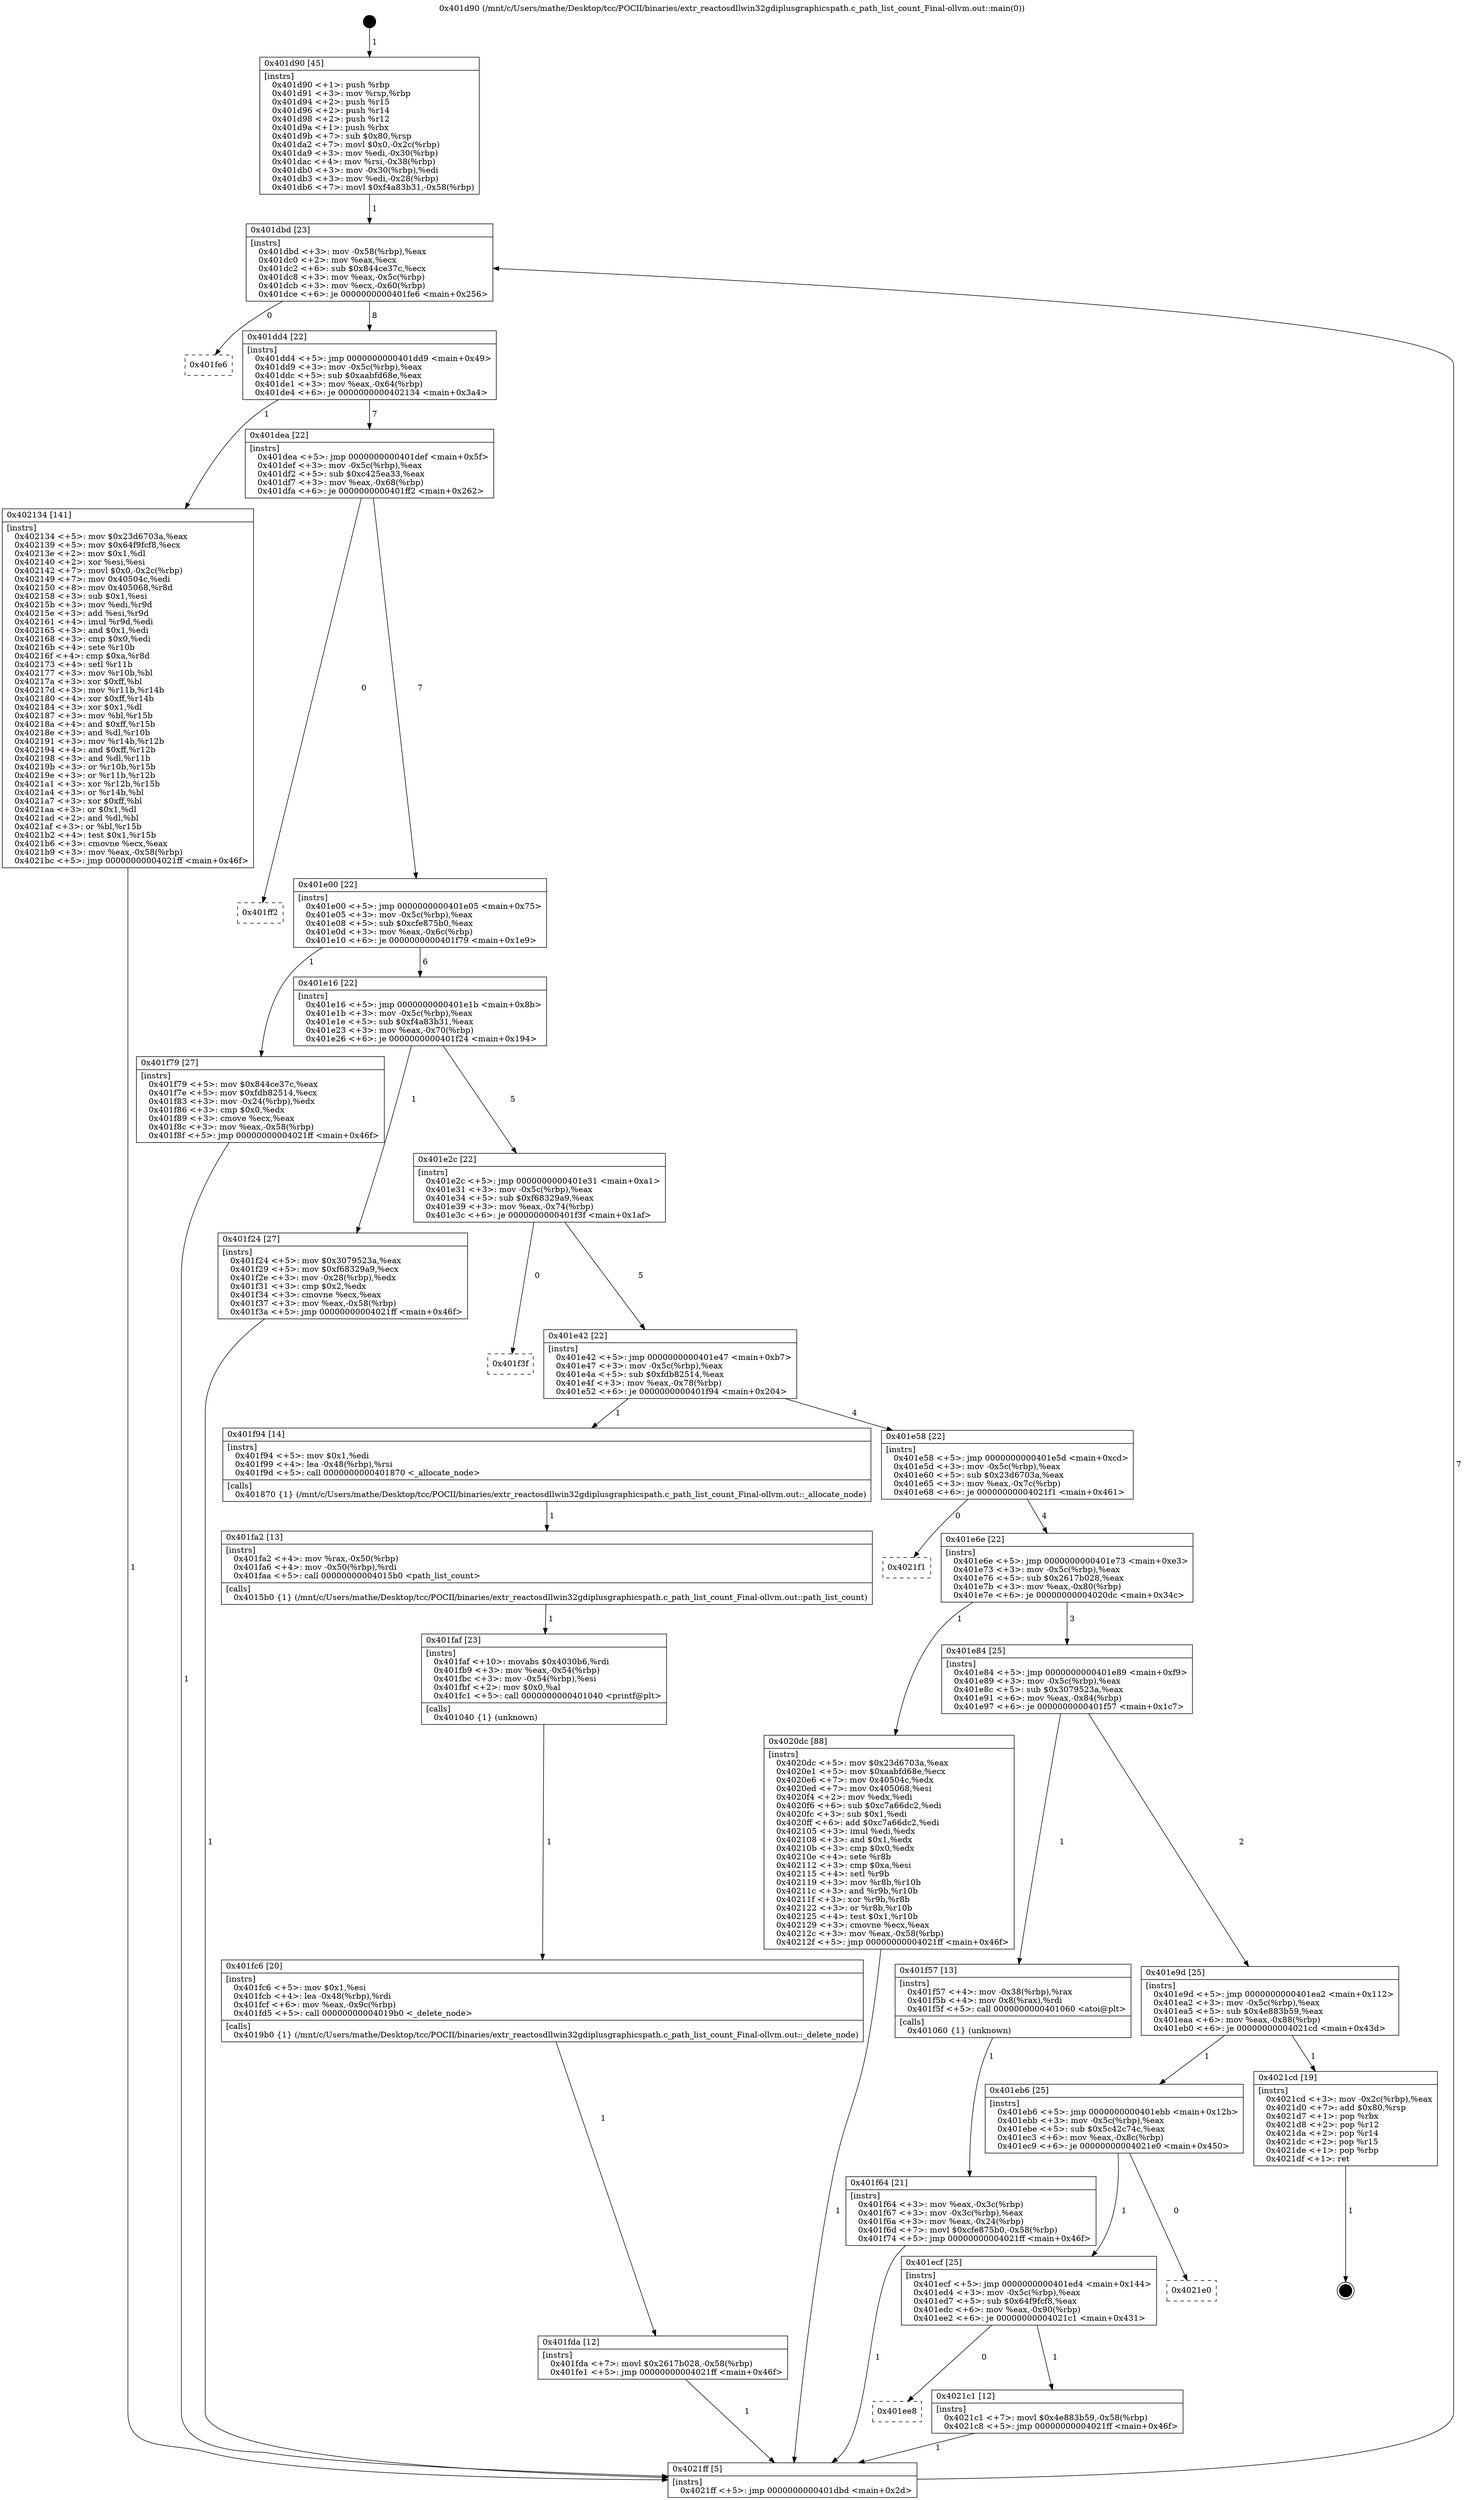 digraph "0x401d90" {
  label = "0x401d90 (/mnt/c/Users/mathe/Desktop/tcc/POCII/binaries/extr_reactosdllwin32gdiplusgraphicspath.c_path_list_count_Final-ollvm.out::main(0))"
  labelloc = "t"
  node[shape=record]

  Entry [label="",width=0.3,height=0.3,shape=circle,fillcolor=black,style=filled]
  "0x401dbd" [label="{
     0x401dbd [23]\l
     | [instrs]\l
     &nbsp;&nbsp;0x401dbd \<+3\>: mov -0x58(%rbp),%eax\l
     &nbsp;&nbsp;0x401dc0 \<+2\>: mov %eax,%ecx\l
     &nbsp;&nbsp;0x401dc2 \<+6\>: sub $0x844ce37c,%ecx\l
     &nbsp;&nbsp;0x401dc8 \<+3\>: mov %eax,-0x5c(%rbp)\l
     &nbsp;&nbsp;0x401dcb \<+3\>: mov %ecx,-0x60(%rbp)\l
     &nbsp;&nbsp;0x401dce \<+6\>: je 0000000000401fe6 \<main+0x256\>\l
  }"]
  "0x401fe6" [label="{
     0x401fe6\l
  }", style=dashed]
  "0x401dd4" [label="{
     0x401dd4 [22]\l
     | [instrs]\l
     &nbsp;&nbsp;0x401dd4 \<+5\>: jmp 0000000000401dd9 \<main+0x49\>\l
     &nbsp;&nbsp;0x401dd9 \<+3\>: mov -0x5c(%rbp),%eax\l
     &nbsp;&nbsp;0x401ddc \<+5\>: sub $0xaabfd68e,%eax\l
     &nbsp;&nbsp;0x401de1 \<+3\>: mov %eax,-0x64(%rbp)\l
     &nbsp;&nbsp;0x401de4 \<+6\>: je 0000000000402134 \<main+0x3a4\>\l
  }"]
  Exit [label="",width=0.3,height=0.3,shape=circle,fillcolor=black,style=filled,peripheries=2]
  "0x402134" [label="{
     0x402134 [141]\l
     | [instrs]\l
     &nbsp;&nbsp;0x402134 \<+5\>: mov $0x23d6703a,%eax\l
     &nbsp;&nbsp;0x402139 \<+5\>: mov $0x64f9fcf8,%ecx\l
     &nbsp;&nbsp;0x40213e \<+2\>: mov $0x1,%dl\l
     &nbsp;&nbsp;0x402140 \<+2\>: xor %esi,%esi\l
     &nbsp;&nbsp;0x402142 \<+7\>: movl $0x0,-0x2c(%rbp)\l
     &nbsp;&nbsp;0x402149 \<+7\>: mov 0x40504c,%edi\l
     &nbsp;&nbsp;0x402150 \<+8\>: mov 0x405068,%r8d\l
     &nbsp;&nbsp;0x402158 \<+3\>: sub $0x1,%esi\l
     &nbsp;&nbsp;0x40215b \<+3\>: mov %edi,%r9d\l
     &nbsp;&nbsp;0x40215e \<+3\>: add %esi,%r9d\l
     &nbsp;&nbsp;0x402161 \<+4\>: imul %r9d,%edi\l
     &nbsp;&nbsp;0x402165 \<+3\>: and $0x1,%edi\l
     &nbsp;&nbsp;0x402168 \<+3\>: cmp $0x0,%edi\l
     &nbsp;&nbsp;0x40216b \<+4\>: sete %r10b\l
     &nbsp;&nbsp;0x40216f \<+4\>: cmp $0xa,%r8d\l
     &nbsp;&nbsp;0x402173 \<+4\>: setl %r11b\l
     &nbsp;&nbsp;0x402177 \<+3\>: mov %r10b,%bl\l
     &nbsp;&nbsp;0x40217a \<+3\>: xor $0xff,%bl\l
     &nbsp;&nbsp;0x40217d \<+3\>: mov %r11b,%r14b\l
     &nbsp;&nbsp;0x402180 \<+4\>: xor $0xff,%r14b\l
     &nbsp;&nbsp;0x402184 \<+3\>: xor $0x1,%dl\l
     &nbsp;&nbsp;0x402187 \<+3\>: mov %bl,%r15b\l
     &nbsp;&nbsp;0x40218a \<+4\>: and $0xff,%r15b\l
     &nbsp;&nbsp;0x40218e \<+3\>: and %dl,%r10b\l
     &nbsp;&nbsp;0x402191 \<+3\>: mov %r14b,%r12b\l
     &nbsp;&nbsp;0x402194 \<+4\>: and $0xff,%r12b\l
     &nbsp;&nbsp;0x402198 \<+3\>: and %dl,%r11b\l
     &nbsp;&nbsp;0x40219b \<+3\>: or %r10b,%r15b\l
     &nbsp;&nbsp;0x40219e \<+3\>: or %r11b,%r12b\l
     &nbsp;&nbsp;0x4021a1 \<+3\>: xor %r12b,%r15b\l
     &nbsp;&nbsp;0x4021a4 \<+3\>: or %r14b,%bl\l
     &nbsp;&nbsp;0x4021a7 \<+3\>: xor $0xff,%bl\l
     &nbsp;&nbsp;0x4021aa \<+3\>: or $0x1,%dl\l
     &nbsp;&nbsp;0x4021ad \<+2\>: and %dl,%bl\l
     &nbsp;&nbsp;0x4021af \<+3\>: or %bl,%r15b\l
     &nbsp;&nbsp;0x4021b2 \<+4\>: test $0x1,%r15b\l
     &nbsp;&nbsp;0x4021b6 \<+3\>: cmovne %ecx,%eax\l
     &nbsp;&nbsp;0x4021b9 \<+3\>: mov %eax,-0x58(%rbp)\l
     &nbsp;&nbsp;0x4021bc \<+5\>: jmp 00000000004021ff \<main+0x46f\>\l
  }"]
  "0x401dea" [label="{
     0x401dea [22]\l
     | [instrs]\l
     &nbsp;&nbsp;0x401dea \<+5\>: jmp 0000000000401def \<main+0x5f\>\l
     &nbsp;&nbsp;0x401def \<+3\>: mov -0x5c(%rbp),%eax\l
     &nbsp;&nbsp;0x401df2 \<+5\>: sub $0xc425ea33,%eax\l
     &nbsp;&nbsp;0x401df7 \<+3\>: mov %eax,-0x68(%rbp)\l
     &nbsp;&nbsp;0x401dfa \<+6\>: je 0000000000401ff2 \<main+0x262\>\l
  }"]
  "0x401ee8" [label="{
     0x401ee8\l
  }", style=dashed]
  "0x401ff2" [label="{
     0x401ff2\l
  }", style=dashed]
  "0x401e00" [label="{
     0x401e00 [22]\l
     | [instrs]\l
     &nbsp;&nbsp;0x401e00 \<+5\>: jmp 0000000000401e05 \<main+0x75\>\l
     &nbsp;&nbsp;0x401e05 \<+3\>: mov -0x5c(%rbp),%eax\l
     &nbsp;&nbsp;0x401e08 \<+5\>: sub $0xcfe875b0,%eax\l
     &nbsp;&nbsp;0x401e0d \<+3\>: mov %eax,-0x6c(%rbp)\l
     &nbsp;&nbsp;0x401e10 \<+6\>: je 0000000000401f79 \<main+0x1e9\>\l
  }"]
  "0x4021c1" [label="{
     0x4021c1 [12]\l
     | [instrs]\l
     &nbsp;&nbsp;0x4021c1 \<+7\>: movl $0x4e883b59,-0x58(%rbp)\l
     &nbsp;&nbsp;0x4021c8 \<+5\>: jmp 00000000004021ff \<main+0x46f\>\l
  }"]
  "0x401f79" [label="{
     0x401f79 [27]\l
     | [instrs]\l
     &nbsp;&nbsp;0x401f79 \<+5\>: mov $0x844ce37c,%eax\l
     &nbsp;&nbsp;0x401f7e \<+5\>: mov $0xfdb82514,%ecx\l
     &nbsp;&nbsp;0x401f83 \<+3\>: mov -0x24(%rbp),%edx\l
     &nbsp;&nbsp;0x401f86 \<+3\>: cmp $0x0,%edx\l
     &nbsp;&nbsp;0x401f89 \<+3\>: cmove %ecx,%eax\l
     &nbsp;&nbsp;0x401f8c \<+3\>: mov %eax,-0x58(%rbp)\l
     &nbsp;&nbsp;0x401f8f \<+5\>: jmp 00000000004021ff \<main+0x46f\>\l
  }"]
  "0x401e16" [label="{
     0x401e16 [22]\l
     | [instrs]\l
     &nbsp;&nbsp;0x401e16 \<+5\>: jmp 0000000000401e1b \<main+0x8b\>\l
     &nbsp;&nbsp;0x401e1b \<+3\>: mov -0x5c(%rbp),%eax\l
     &nbsp;&nbsp;0x401e1e \<+5\>: sub $0xf4a83b31,%eax\l
     &nbsp;&nbsp;0x401e23 \<+3\>: mov %eax,-0x70(%rbp)\l
     &nbsp;&nbsp;0x401e26 \<+6\>: je 0000000000401f24 \<main+0x194\>\l
  }"]
  "0x401ecf" [label="{
     0x401ecf [25]\l
     | [instrs]\l
     &nbsp;&nbsp;0x401ecf \<+5\>: jmp 0000000000401ed4 \<main+0x144\>\l
     &nbsp;&nbsp;0x401ed4 \<+3\>: mov -0x5c(%rbp),%eax\l
     &nbsp;&nbsp;0x401ed7 \<+5\>: sub $0x64f9fcf8,%eax\l
     &nbsp;&nbsp;0x401edc \<+6\>: mov %eax,-0x90(%rbp)\l
     &nbsp;&nbsp;0x401ee2 \<+6\>: je 00000000004021c1 \<main+0x431\>\l
  }"]
  "0x401f24" [label="{
     0x401f24 [27]\l
     | [instrs]\l
     &nbsp;&nbsp;0x401f24 \<+5\>: mov $0x3079523a,%eax\l
     &nbsp;&nbsp;0x401f29 \<+5\>: mov $0xf68329a9,%ecx\l
     &nbsp;&nbsp;0x401f2e \<+3\>: mov -0x28(%rbp),%edx\l
     &nbsp;&nbsp;0x401f31 \<+3\>: cmp $0x2,%edx\l
     &nbsp;&nbsp;0x401f34 \<+3\>: cmovne %ecx,%eax\l
     &nbsp;&nbsp;0x401f37 \<+3\>: mov %eax,-0x58(%rbp)\l
     &nbsp;&nbsp;0x401f3a \<+5\>: jmp 00000000004021ff \<main+0x46f\>\l
  }"]
  "0x401e2c" [label="{
     0x401e2c [22]\l
     | [instrs]\l
     &nbsp;&nbsp;0x401e2c \<+5\>: jmp 0000000000401e31 \<main+0xa1\>\l
     &nbsp;&nbsp;0x401e31 \<+3\>: mov -0x5c(%rbp),%eax\l
     &nbsp;&nbsp;0x401e34 \<+5\>: sub $0xf68329a9,%eax\l
     &nbsp;&nbsp;0x401e39 \<+3\>: mov %eax,-0x74(%rbp)\l
     &nbsp;&nbsp;0x401e3c \<+6\>: je 0000000000401f3f \<main+0x1af\>\l
  }"]
  "0x4021ff" [label="{
     0x4021ff [5]\l
     | [instrs]\l
     &nbsp;&nbsp;0x4021ff \<+5\>: jmp 0000000000401dbd \<main+0x2d\>\l
  }"]
  "0x401d90" [label="{
     0x401d90 [45]\l
     | [instrs]\l
     &nbsp;&nbsp;0x401d90 \<+1\>: push %rbp\l
     &nbsp;&nbsp;0x401d91 \<+3\>: mov %rsp,%rbp\l
     &nbsp;&nbsp;0x401d94 \<+2\>: push %r15\l
     &nbsp;&nbsp;0x401d96 \<+2\>: push %r14\l
     &nbsp;&nbsp;0x401d98 \<+2\>: push %r12\l
     &nbsp;&nbsp;0x401d9a \<+1\>: push %rbx\l
     &nbsp;&nbsp;0x401d9b \<+7\>: sub $0x80,%rsp\l
     &nbsp;&nbsp;0x401da2 \<+7\>: movl $0x0,-0x2c(%rbp)\l
     &nbsp;&nbsp;0x401da9 \<+3\>: mov %edi,-0x30(%rbp)\l
     &nbsp;&nbsp;0x401dac \<+4\>: mov %rsi,-0x38(%rbp)\l
     &nbsp;&nbsp;0x401db0 \<+3\>: mov -0x30(%rbp),%edi\l
     &nbsp;&nbsp;0x401db3 \<+3\>: mov %edi,-0x28(%rbp)\l
     &nbsp;&nbsp;0x401db6 \<+7\>: movl $0xf4a83b31,-0x58(%rbp)\l
  }"]
  "0x4021e0" [label="{
     0x4021e0\l
  }", style=dashed]
  "0x401f3f" [label="{
     0x401f3f\l
  }", style=dashed]
  "0x401e42" [label="{
     0x401e42 [22]\l
     | [instrs]\l
     &nbsp;&nbsp;0x401e42 \<+5\>: jmp 0000000000401e47 \<main+0xb7\>\l
     &nbsp;&nbsp;0x401e47 \<+3\>: mov -0x5c(%rbp),%eax\l
     &nbsp;&nbsp;0x401e4a \<+5\>: sub $0xfdb82514,%eax\l
     &nbsp;&nbsp;0x401e4f \<+3\>: mov %eax,-0x78(%rbp)\l
     &nbsp;&nbsp;0x401e52 \<+6\>: je 0000000000401f94 \<main+0x204\>\l
  }"]
  "0x401eb6" [label="{
     0x401eb6 [25]\l
     | [instrs]\l
     &nbsp;&nbsp;0x401eb6 \<+5\>: jmp 0000000000401ebb \<main+0x12b\>\l
     &nbsp;&nbsp;0x401ebb \<+3\>: mov -0x5c(%rbp),%eax\l
     &nbsp;&nbsp;0x401ebe \<+5\>: sub $0x5c42c74c,%eax\l
     &nbsp;&nbsp;0x401ec3 \<+6\>: mov %eax,-0x8c(%rbp)\l
     &nbsp;&nbsp;0x401ec9 \<+6\>: je 00000000004021e0 \<main+0x450\>\l
  }"]
  "0x401f94" [label="{
     0x401f94 [14]\l
     | [instrs]\l
     &nbsp;&nbsp;0x401f94 \<+5\>: mov $0x1,%edi\l
     &nbsp;&nbsp;0x401f99 \<+4\>: lea -0x48(%rbp),%rsi\l
     &nbsp;&nbsp;0x401f9d \<+5\>: call 0000000000401870 \<_allocate_node\>\l
     | [calls]\l
     &nbsp;&nbsp;0x401870 \{1\} (/mnt/c/Users/mathe/Desktop/tcc/POCII/binaries/extr_reactosdllwin32gdiplusgraphicspath.c_path_list_count_Final-ollvm.out::_allocate_node)\l
  }"]
  "0x401e58" [label="{
     0x401e58 [22]\l
     | [instrs]\l
     &nbsp;&nbsp;0x401e58 \<+5\>: jmp 0000000000401e5d \<main+0xcd\>\l
     &nbsp;&nbsp;0x401e5d \<+3\>: mov -0x5c(%rbp),%eax\l
     &nbsp;&nbsp;0x401e60 \<+5\>: sub $0x23d6703a,%eax\l
     &nbsp;&nbsp;0x401e65 \<+3\>: mov %eax,-0x7c(%rbp)\l
     &nbsp;&nbsp;0x401e68 \<+6\>: je 00000000004021f1 \<main+0x461\>\l
  }"]
  "0x4021cd" [label="{
     0x4021cd [19]\l
     | [instrs]\l
     &nbsp;&nbsp;0x4021cd \<+3\>: mov -0x2c(%rbp),%eax\l
     &nbsp;&nbsp;0x4021d0 \<+7\>: add $0x80,%rsp\l
     &nbsp;&nbsp;0x4021d7 \<+1\>: pop %rbx\l
     &nbsp;&nbsp;0x4021d8 \<+2\>: pop %r12\l
     &nbsp;&nbsp;0x4021da \<+2\>: pop %r14\l
     &nbsp;&nbsp;0x4021dc \<+2\>: pop %r15\l
     &nbsp;&nbsp;0x4021de \<+1\>: pop %rbp\l
     &nbsp;&nbsp;0x4021df \<+1\>: ret\l
  }"]
  "0x4021f1" [label="{
     0x4021f1\l
  }", style=dashed]
  "0x401e6e" [label="{
     0x401e6e [22]\l
     | [instrs]\l
     &nbsp;&nbsp;0x401e6e \<+5\>: jmp 0000000000401e73 \<main+0xe3\>\l
     &nbsp;&nbsp;0x401e73 \<+3\>: mov -0x5c(%rbp),%eax\l
     &nbsp;&nbsp;0x401e76 \<+5\>: sub $0x2617b028,%eax\l
     &nbsp;&nbsp;0x401e7b \<+3\>: mov %eax,-0x80(%rbp)\l
     &nbsp;&nbsp;0x401e7e \<+6\>: je 00000000004020dc \<main+0x34c\>\l
  }"]
  "0x401fda" [label="{
     0x401fda [12]\l
     | [instrs]\l
     &nbsp;&nbsp;0x401fda \<+7\>: movl $0x2617b028,-0x58(%rbp)\l
     &nbsp;&nbsp;0x401fe1 \<+5\>: jmp 00000000004021ff \<main+0x46f\>\l
  }"]
  "0x4020dc" [label="{
     0x4020dc [88]\l
     | [instrs]\l
     &nbsp;&nbsp;0x4020dc \<+5\>: mov $0x23d6703a,%eax\l
     &nbsp;&nbsp;0x4020e1 \<+5\>: mov $0xaabfd68e,%ecx\l
     &nbsp;&nbsp;0x4020e6 \<+7\>: mov 0x40504c,%edx\l
     &nbsp;&nbsp;0x4020ed \<+7\>: mov 0x405068,%esi\l
     &nbsp;&nbsp;0x4020f4 \<+2\>: mov %edx,%edi\l
     &nbsp;&nbsp;0x4020f6 \<+6\>: sub $0xc7a66dc2,%edi\l
     &nbsp;&nbsp;0x4020fc \<+3\>: sub $0x1,%edi\l
     &nbsp;&nbsp;0x4020ff \<+6\>: add $0xc7a66dc2,%edi\l
     &nbsp;&nbsp;0x402105 \<+3\>: imul %edi,%edx\l
     &nbsp;&nbsp;0x402108 \<+3\>: and $0x1,%edx\l
     &nbsp;&nbsp;0x40210b \<+3\>: cmp $0x0,%edx\l
     &nbsp;&nbsp;0x40210e \<+4\>: sete %r8b\l
     &nbsp;&nbsp;0x402112 \<+3\>: cmp $0xa,%esi\l
     &nbsp;&nbsp;0x402115 \<+4\>: setl %r9b\l
     &nbsp;&nbsp;0x402119 \<+3\>: mov %r8b,%r10b\l
     &nbsp;&nbsp;0x40211c \<+3\>: and %r9b,%r10b\l
     &nbsp;&nbsp;0x40211f \<+3\>: xor %r9b,%r8b\l
     &nbsp;&nbsp;0x402122 \<+3\>: or %r8b,%r10b\l
     &nbsp;&nbsp;0x402125 \<+4\>: test $0x1,%r10b\l
     &nbsp;&nbsp;0x402129 \<+3\>: cmovne %ecx,%eax\l
     &nbsp;&nbsp;0x40212c \<+3\>: mov %eax,-0x58(%rbp)\l
     &nbsp;&nbsp;0x40212f \<+5\>: jmp 00000000004021ff \<main+0x46f\>\l
  }"]
  "0x401e84" [label="{
     0x401e84 [25]\l
     | [instrs]\l
     &nbsp;&nbsp;0x401e84 \<+5\>: jmp 0000000000401e89 \<main+0xf9\>\l
     &nbsp;&nbsp;0x401e89 \<+3\>: mov -0x5c(%rbp),%eax\l
     &nbsp;&nbsp;0x401e8c \<+5\>: sub $0x3079523a,%eax\l
     &nbsp;&nbsp;0x401e91 \<+6\>: mov %eax,-0x84(%rbp)\l
     &nbsp;&nbsp;0x401e97 \<+6\>: je 0000000000401f57 \<main+0x1c7\>\l
  }"]
  "0x401fc6" [label="{
     0x401fc6 [20]\l
     | [instrs]\l
     &nbsp;&nbsp;0x401fc6 \<+5\>: mov $0x1,%esi\l
     &nbsp;&nbsp;0x401fcb \<+4\>: lea -0x48(%rbp),%rdi\l
     &nbsp;&nbsp;0x401fcf \<+6\>: mov %eax,-0x9c(%rbp)\l
     &nbsp;&nbsp;0x401fd5 \<+5\>: call 00000000004019b0 \<_delete_node\>\l
     | [calls]\l
     &nbsp;&nbsp;0x4019b0 \{1\} (/mnt/c/Users/mathe/Desktop/tcc/POCII/binaries/extr_reactosdllwin32gdiplusgraphicspath.c_path_list_count_Final-ollvm.out::_delete_node)\l
  }"]
  "0x401f57" [label="{
     0x401f57 [13]\l
     | [instrs]\l
     &nbsp;&nbsp;0x401f57 \<+4\>: mov -0x38(%rbp),%rax\l
     &nbsp;&nbsp;0x401f5b \<+4\>: mov 0x8(%rax),%rdi\l
     &nbsp;&nbsp;0x401f5f \<+5\>: call 0000000000401060 \<atoi@plt\>\l
     | [calls]\l
     &nbsp;&nbsp;0x401060 \{1\} (unknown)\l
  }"]
  "0x401e9d" [label="{
     0x401e9d [25]\l
     | [instrs]\l
     &nbsp;&nbsp;0x401e9d \<+5\>: jmp 0000000000401ea2 \<main+0x112\>\l
     &nbsp;&nbsp;0x401ea2 \<+3\>: mov -0x5c(%rbp),%eax\l
     &nbsp;&nbsp;0x401ea5 \<+5\>: sub $0x4e883b59,%eax\l
     &nbsp;&nbsp;0x401eaa \<+6\>: mov %eax,-0x88(%rbp)\l
     &nbsp;&nbsp;0x401eb0 \<+6\>: je 00000000004021cd \<main+0x43d\>\l
  }"]
  "0x401f64" [label="{
     0x401f64 [21]\l
     | [instrs]\l
     &nbsp;&nbsp;0x401f64 \<+3\>: mov %eax,-0x3c(%rbp)\l
     &nbsp;&nbsp;0x401f67 \<+3\>: mov -0x3c(%rbp),%eax\l
     &nbsp;&nbsp;0x401f6a \<+3\>: mov %eax,-0x24(%rbp)\l
     &nbsp;&nbsp;0x401f6d \<+7\>: movl $0xcfe875b0,-0x58(%rbp)\l
     &nbsp;&nbsp;0x401f74 \<+5\>: jmp 00000000004021ff \<main+0x46f\>\l
  }"]
  "0x401fa2" [label="{
     0x401fa2 [13]\l
     | [instrs]\l
     &nbsp;&nbsp;0x401fa2 \<+4\>: mov %rax,-0x50(%rbp)\l
     &nbsp;&nbsp;0x401fa6 \<+4\>: mov -0x50(%rbp),%rdi\l
     &nbsp;&nbsp;0x401faa \<+5\>: call 00000000004015b0 \<path_list_count\>\l
     | [calls]\l
     &nbsp;&nbsp;0x4015b0 \{1\} (/mnt/c/Users/mathe/Desktop/tcc/POCII/binaries/extr_reactosdllwin32gdiplusgraphicspath.c_path_list_count_Final-ollvm.out::path_list_count)\l
  }"]
  "0x401faf" [label="{
     0x401faf [23]\l
     | [instrs]\l
     &nbsp;&nbsp;0x401faf \<+10\>: movabs $0x4030b6,%rdi\l
     &nbsp;&nbsp;0x401fb9 \<+3\>: mov %eax,-0x54(%rbp)\l
     &nbsp;&nbsp;0x401fbc \<+3\>: mov -0x54(%rbp),%esi\l
     &nbsp;&nbsp;0x401fbf \<+2\>: mov $0x0,%al\l
     &nbsp;&nbsp;0x401fc1 \<+5\>: call 0000000000401040 \<printf@plt\>\l
     | [calls]\l
     &nbsp;&nbsp;0x401040 \{1\} (unknown)\l
  }"]
  Entry -> "0x401d90" [label=" 1"]
  "0x401dbd" -> "0x401fe6" [label=" 0"]
  "0x401dbd" -> "0x401dd4" [label=" 8"]
  "0x4021cd" -> Exit [label=" 1"]
  "0x401dd4" -> "0x402134" [label=" 1"]
  "0x401dd4" -> "0x401dea" [label=" 7"]
  "0x4021c1" -> "0x4021ff" [label=" 1"]
  "0x401dea" -> "0x401ff2" [label=" 0"]
  "0x401dea" -> "0x401e00" [label=" 7"]
  "0x401ecf" -> "0x401ee8" [label=" 0"]
  "0x401e00" -> "0x401f79" [label=" 1"]
  "0x401e00" -> "0x401e16" [label=" 6"]
  "0x401ecf" -> "0x4021c1" [label=" 1"]
  "0x401e16" -> "0x401f24" [label=" 1"]
  "0x401e16" -> "0x401e2c" [label=" 5"]
  "0x401f24" -> "0x4021ff" [label=" 1"]
  "0x401d90" -> "0x401dbd" [label=" 1"]
  "0x4021ff" -> "0x401dbd" [label=" 7"]
  "0x401eb6" -> "0x401ecf" [label=" 1"]
  "0x401e2c" -> "0x401f3f" [label=" 0"]
  "0x401e2c" -> "0x401e42" [label=" 5"]
  "0x401eb6" -> "0x4021e0" [label=" 0"]
  "0x401e42" -> "0x401f94" [label=" 1"]
  "0x401e42" -> "0x401e58" [label=" 4"]
  "0x401e9d" -> "0x401eb6" [label=" 1"]
  "0x401e58" -> "0x4021f1" [label=" 0"]
  "0x401e58" -> "0x401e6e" [label=" 4"]
  "0x401e9d" -> "0x4021cd" [label=" 1"]
  "0x401e6e" -> "0x4020dc" [label=" 1"]
  "0x401e6e" -> "0x401e84" [label=" 3"]
  "0x402134" -> "0x4021ff" [label=" 1"]
  "0x401e84" -> "0x401f57" [label=" 1"]
  "0x401e84" -> "0x401e9d" [label=" 2"]
  "0x401f57" -> "0x401f64" [label=" 1"]
  "0x401f64" -> "0x4021ff" [label=" 1"]
  "0x401f79" -> "0x4021ff" [label=" 1"]
  "0x401f94" -> "0x401fa2" [label=" 1"]
  "0x401fa2" -> "0x401faf" [label=" 1"]
  "0x401faf" -> "0x401fc6" [label=" 1"]
  "0x401fc6" -> "0x401fda" [label=" 1"]
  "0x401fda" -> "0x4021ff" [label=" 1"]
  "0x4020dc" -> "0x4021ff" [label=" 1"]
}
